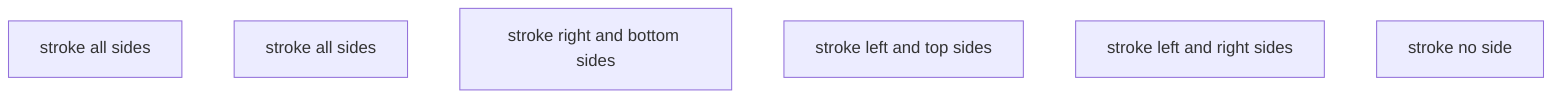 flowchart TD
      allSides[ stroke all sides ];
      allSides2[|borders:ltrb| stroke all sides ];
      rbSides[|borders:rb| stroke right and bottom sides ];
      ltSides[|borders:lt| stroke left and top sides ];
      lrSides[|borders:lr| stroke left and right sides ];
      noSide[|borders:no| stroke no side ];